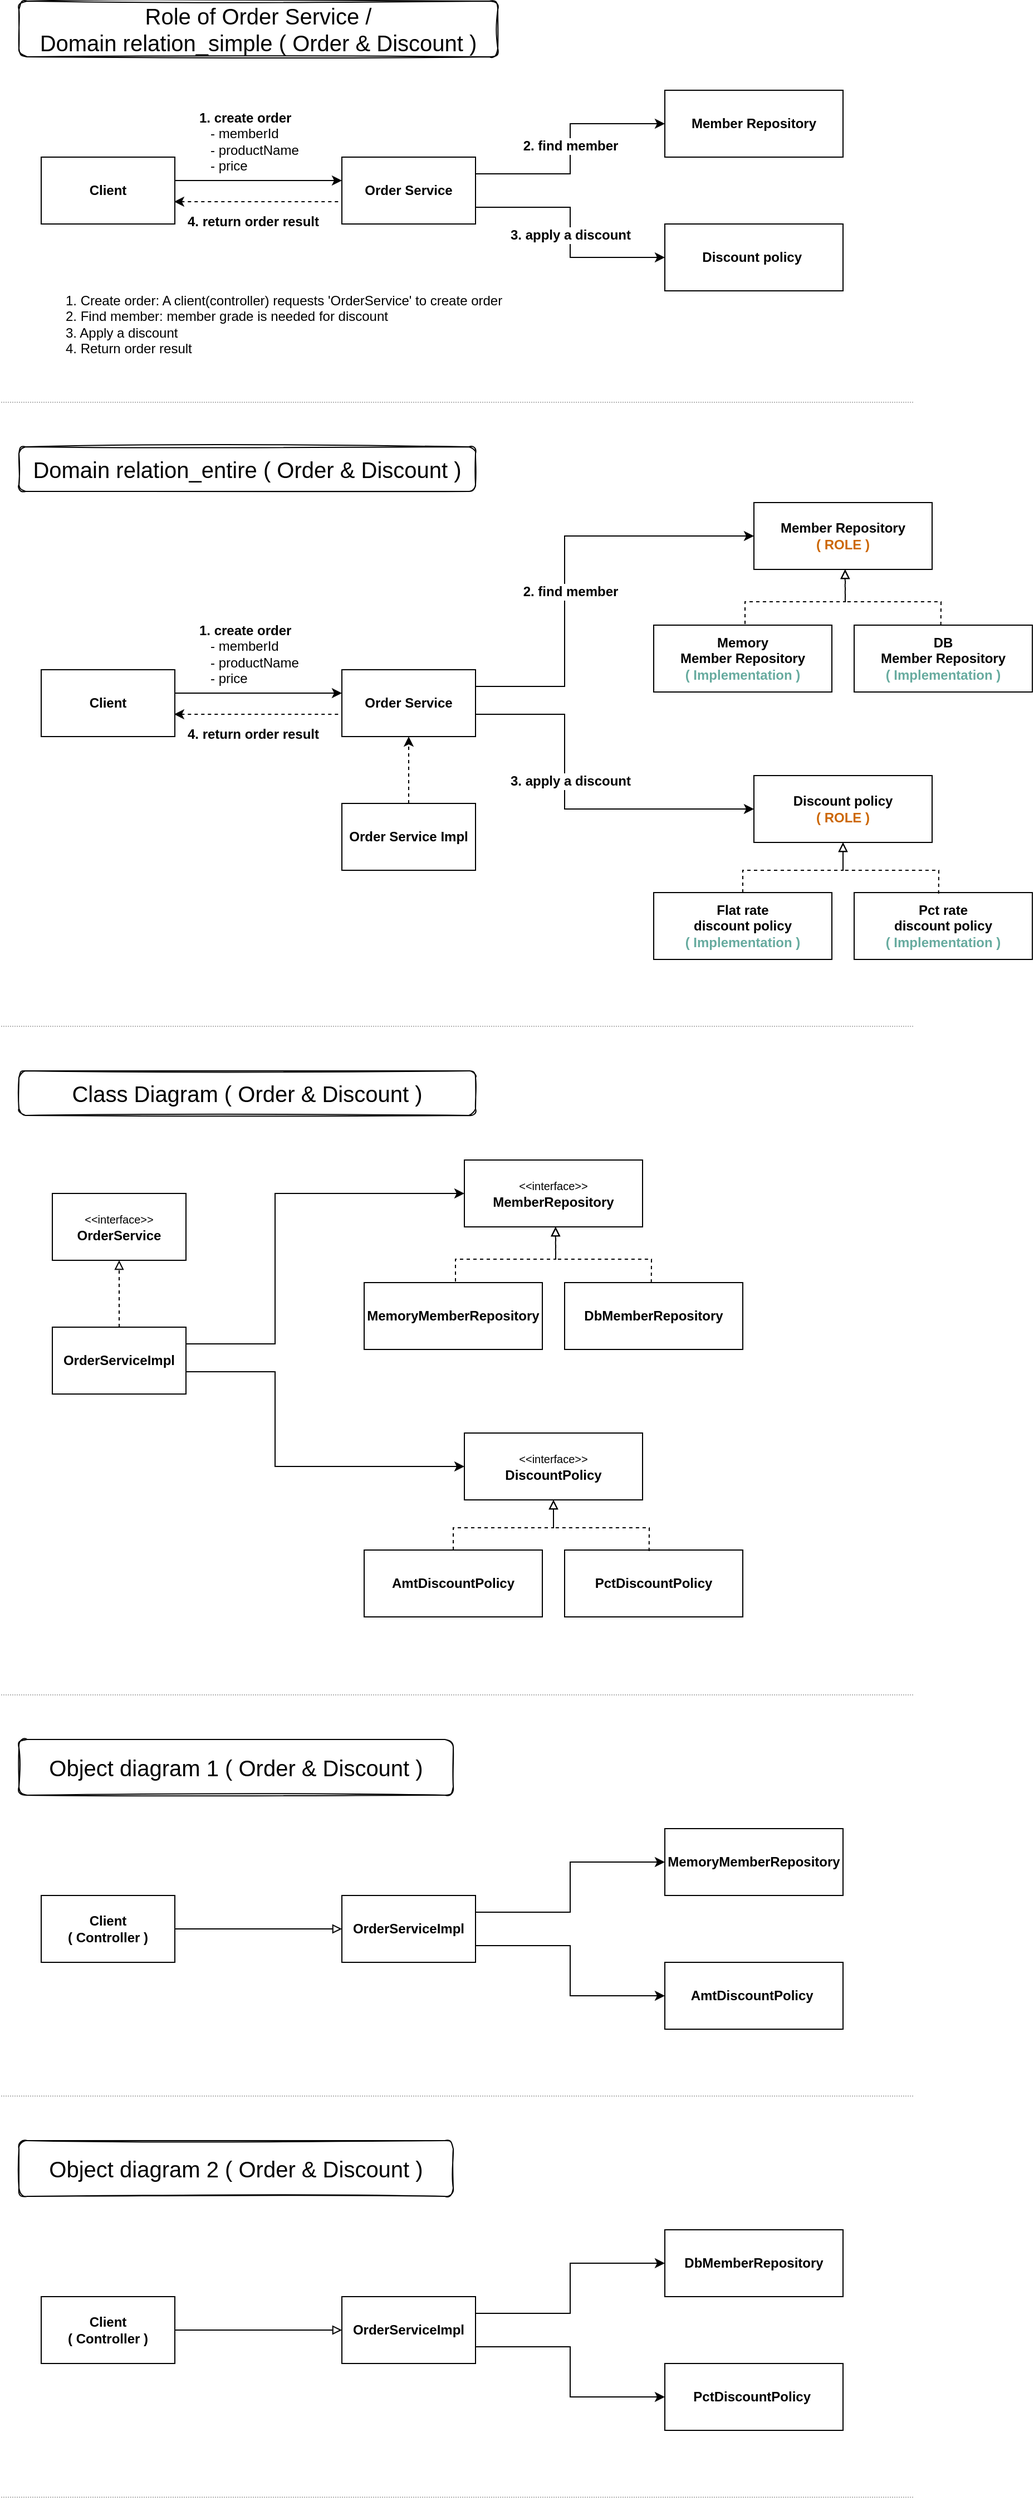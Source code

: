<mxfile version="17.1.3" type="device" pages="2"><diagram name="Order &amp; Discount" id="1yEaNijr3VxS7ShAJxTZ"><mxGraphModel dx="2055" dy="799" grid="0" gridSize="10" guides="1" tooltips="1" connect="1" arrows="1" fold="1" page="0" pageScale="1" pageWidth="827" pageHeight="1169" math="0" shadow="0"><root><mxCell id="BD95ZETCGqi9gt83MnJ1-0"/><mxCell id="BD95ZETCGqi9gt83MnJ1-1" parent="BD95ZETCGqi9gt83MnJ1-0"/><mxCell id="TROWUHB8QRY5gPyjRWEr-22" style="edgeStyle=orthogonalEdgeStyle;rounded=0;orthogonalLoop=1;jettySize=auto;html=1;entryX=0;entryY=0.5;entryDx=0;entryDy=0;endArrow=classic;endFill=1;" parent="BD95ZETCGqi9gt83MnJ1-1" edge="1"><mxGeometry relative="1" as="geometry"><mxPoint x="160" y="201" as="sourcePoint"/><mxPoint x="310" y="201" as="targetPoint"/></mxGeometry></mxCell><mxCell id="BD95ZETCGqi9gt83MnJ1-3" value="Client" style="rounded=0;whiteSpace=wrap;html=1;fontStyle=1" parent="BD95ZETCGqi9gt83MnJ1-1" vertex="1"><mxGeometry x="40" y="180" width="120" height="60" as="geometry"/></mxCell><mxCell id="BD95ZETCGqi9gt83MnJ1-4" value="Role of Order Service /&lt;br&gt;Domain relation_simple ( Order &amp;amp; Discount )" style="rounded=1;whiteSpace=wrap;html=1;fontSize=20;fillColor=default;gradientColor=none;shadow=0;sketch=1;glass=0;" parent="BD95ZETCGqi9gt83MnJ1-1" vertex="1"><mxGeometry x="20" y="40" width="430" height="50" as="geometry"/></mxCell><mxCell id="BD95ZETCGqi9gt83MnJ1-5" style="edgeStyle=orthogonalEdgeStyle;rounded=0;orthogonalLoop=1;jettySize=auto;html=1;exitX=1;exitY=0.25;exitDx=0;exitDy=0;entryX=0;entryY=0.5;entryDx=0;entryDy=0;fontSize=20;" parent="BD95ZETCGqi9gt83MnJ1-1" source="BD95ZETCGqi9gt83MnJ1-6" target="BD95ZETCGqi9gt83MnJ1-7" edge="1"><mxGeometry relative="1" as="geometry"/></mxCell><mxCell id="BD95ZETCGqi9gt83MnJ1-6" value="Order Service" style="rounded=0;whiteSpace=wrap;html=1;fontStyle=1" parent="BD95ZETCGqi9gt83MnJ1-1" vertex="1"><mxGeometry x="310" y="180" width="120" height="60" as="geometry"/></mxCell><mxCell id="BD95ZETCGqi9gt83MnJ1-7" value="Member Repository" style="rounded=0;whiteSpace=wrap;html=1;fontStyle=1" parent="BD95ZETCGqi9gt83MnJ1-1" vertex="1"><mxGeometry x="600" y="120" width="160" height="60" as="geometry"/></mxCell><mxCell id="BD95ZETCGqi9gt83MnJ1-31" value="" style="endArrow=none;html=1;rounded=0;dashed=1;dashPattern=1 1;strokeColor=#B3B3B3;" parent="BD95ZETCGqi9gt83MnJ1-1" edge="1"><mxGeometry width="50" height="50" relative="1" as="geometry"><mxPoint x="4" y="400" as="sourcePoint"/><mxPoint x="824" y="400" as="targetPoint"/></mxGeometry></mxCell><mxCell id="TROWUHB8QRY5gPyjRWEr-2" value="Domain relation_entire ( Order &amp;amp; Discount )" style="rounded=1;whiteSpace=wrap;html=1;fontSize=20;fillColor=default;gradientColor=none;shadow=0;sketch=1;glass=0;" parent="BD95ZETCGqi9gt83MnJ1-1" vertex="1"><mxGeometry x="20" y="440" width="410" height="40" as="geometry"/></mxCell><mxCell id="TROWUHB8QRY5gPyjRWEr-13" value="" style="endArrow=none;html=1;rounded=0;dashed=1;dashPattern=1 1;strokeColor=#B3B3B3;" parent="BD95ZETCGqi9gt83MnJ1-1" edge="1"><mxGeometry width="50" height="50" relative="1" as="geometry"><mxPoint x="4" y="960" as="sourcePoint"/><mxPoint x="824" y="960" as="targetPoint"/></mxGeometry></mxCell><mxCell id="TROWUHB8QRY5gPyjRWEr-14" style="rounded=0;orthogonalLoop=1;jettySize=auto;html=1;fontSize=20;dashed=1;exitX=-0.028;exitY=0.867;exitDx=0;exitDy=0;entryX=0.995;entryY=0.867;entryDx=0;entryDy=0;entryPerimeter=0;exitPerimeter=0;endArrow=classic;endFill=1;" parent="BD95ZETCGqi9gt83MnJ1-1" edge="1"><mxGeometry relative="1" as="geometry"><mxPoint x="306.64" y="220.0" as="sourcePoint"/><mxPoint x="159.4" y="220.0" as="targetPoint"/></mxGeometry></mxCell><mxCell id="TROWUHB8QRY5gPyjRWEr-15" value="&lt;b&gt;4. return order result&lt;/b&gt;" style="text;html=1;align=center;verticalAlign=middle;resizable=0;points=[];autosize=1;strokeColor=none;fillColor=none;" parent="BD95ZETCGqi9gt83MnJ1-1" vertex="1"><mxGeometry x="165" y="227.98" width="130" height="20" as="geometry"/></mxCell><mxCell id="TROWUHB8QRY5gPyjRWEr-16" value="&lt;div&gt;&lt;span&gt;&lt;b&gt;1. create order&lt;/b&gt;&lt;/span&gt;&lt;/div&gt;&amp;nbsp; &amp;nbsp;- memberId&lt;br&gt;&amp;nbsp; &amp;nbsp;- productName&lt;br&gt;&amp;nbsp; &amp;nbsp;- price" style="text;html=1;align=left;verticalAlign=middle;resizable=0;points=[];autosize=1;strokeColor=none;fillColor=none;" parent="BD95ZETCGqi9gt83MnJ1-1" vertex="1"><mxGeometry x="180" y="136" width="100" height="60" as="geometry"/></mxCell><mxCell id="TROWUHB8QRY5gPyjRWEr-18" value="Discount policy&amp;nbsp;" style="rounded=0;whiteSpace=wrap;html=1;fontStyle=1" parent="BD95ZETCGqi9gt83MnJ1-1" vertex="1"><mxGeometry x="600" y="240" width="160" height="60" as="geometry"/></mxCell><mxCell id="TROWUHB8QRY5gPyjRWEr-19" style="edgeStyle=orthogonalEdgeStyle;rounded=0;orthogonalLoop=1;jettySize=auto;html=1;exitX=1;exitY=0.75;exitDx=0;exitDy=0;entryX=0;entryY=0.5;entryDx=0;entryDy=0;fontSize=20;" parent="BD95ZETCGqi9gt83MnJ1-1" source="BD95ZETCGqi9gt83MnJ1-6" target="TROWUHB8QRY5gPyjRWEr-18" edge="1"><mxGeometry relative="1" as="geometry"><mxPoint x="430" y="330" as="sourcePoint"/></mxGeometry></mxCell><mxCell id="TROWUHB8QRY5gPyjRWEr-20" value="&lt;b&gt;3. apply a discount&lt;/b&gt;" style="text;html=1;align=center;verticalAlign=middle;resizable=0;points=[];autosize=1;labelBackgroundColor=#FFFFFF;" parent="BD95ZETCGqi9gt83MnJ1-1" vertex="1"><mxGeometry x="455" y="240" width="120" height="20" as="geometry"/></mxCell><mxCell id="TROWUHB8QRY5gPyjRWEr-21" value="&lt;b&gt;2. find member&lt;/b&gt;" style="text;html=1;align=center;verticalAlign=middle;resizable=0;points=[];autosize=1;labelBackgroundColor=#FFFFFF;" parent="BD95ZETCGqi9gt83MnJ1-1" vertex="1"><mxGeometry x="465" y="160" width="100" height="20" as="geometry"/></mxCell><mxCell id="PvqMAd7H3dpKC3lZhiqb-0" value="1. Create order: A client(controller) requests 'OrderService' to create order&lt;br&gt;2. Find member: member grade is needed for discount&lt;br&gt;3. Apply a discount&lt;br&gt;4. Return order result" style="text;html=1;align=left;verticalAlign=middle;resizable=0;points=[];autosize=1;strokeColor=none;fillColor=none;" parent="BD95ZETCGqi9gt83MnJ1-1" vertex="1"><mxGeometry x="60" y="300" width="410" height="60" as="geometry"/></mxCell><mxCell id="PvqMAd7H3dpKC3lZhiqb-1" style="edgeStyle=orthogonalEdgeStyle;rounded=0;orthogonalLoop=1;jettySize=auto;html=1;entryX=0;entryY=0.5;entryDx=0;entryDy=0;endArrow=classic;endFill=1;" parent="BD95ZETCGqi9gt83MnJ1-1" edge="1"><mxGeometry relative="1" as="geometry"><mxPoint x="160" y="661.0" as="sourcePoint"/><mxPoint x="310" y="661.0" as="targetPoint"/></mxGeometry></mxCell><mxCell id="PvqMAd7H3dpKC3lZhiqb-2" value="Client" style="rounded=0;whiteSpace=wrap;html=1;fontStyle=1" parent="BD95ZETCGqi9gt83MnJ1-1" vertex="1"><mxGeometry x="40" y="640" width="120" height="60" as="geometry"/></mxCell><mxCell id="PvqMAd7H3dpKC3lZhiqb-3" style="edgeStyle=orthogonalEdgeStyle;rounded=0;orthogonalLoop=1;jettySize=auto;html=1;exitX=1;exitY=0.25;exitDx=0;exitDy=0;entryX=0;entryY=0.5;entryDx=0;entryDy=0;fontSize=20;" parent="BD95ZETCGqi9gt83MnJ1-1" source="PvqMAd7H3dpKC3lZhiqb-4" target="PvqMAd7H3dpKC3lZhiqb-5" edge="1"><mxGeometry relative="1" as="geometry"><Array as="points"><mxPoint x="510" y="655"/><mxPoint x="510" y="520"/></Array></mxGeometry></mxCell><mxCell id="PvqMAd7H3dpKC3lZhiqb-4" value="Order Service" style="rounded=0;whiteSpace=wrap;html=1;fontStyle=1" parent="BD95ZETCGqi9gt83MnJ1-1" vertex="1"><mxGeometry x="310" y="640" width="120" height="60" as="geometry"/></mxCell><mxCell id="PvqMAd7H3dpKC3lZhiqb-5" value="Member Repository&lt;br&gt;&lt;font color=&quot;#cc6600&quot;&gt;( ROLE )&lt;/font&gt;" style="rounded=0;whiteSpace=wrap;html=1;fontStyle=1" parent="BD95ZETCGqi9gt83MnJ1-1" vertex="1"><mxGeometry x="680" y="490" width="160" height="60" as="geometry"/></mxCell><mxCell id="PvqMAd7H3dpKC3lZhiqb-6" style="rounded=0;orthogonalLoop=1;jettySize=auto;html=1;fontSize=20;dashed=1;exitX=-0.028;exitY=0.867;exitDx=0;exitDy=0;entryX=0.995;entryY=0.867;entryDx=0;entryDy=0;entryPerimeter=0;exitPerimeter=0;endArrow=classic;endFill=1;" parent="BD95ZETCGqi9gt83MnJ1-1" edge="1"><mxGeometry relative="1" as="geometry"><mxPoint x="306.64" y="680.0" as="sourcePoint"/><mxPoint x="159.4" y="680.0" as="targetPoint"/></mxGeometry></mxCell><mxCell id="PvqMAd7H3dpKC3lZhiqb-7" value="&lt;b&gt;4. return order result&lt;/b&gt;" style="text;html=1;align=center;verticalAlign=middle;resizable=0;points=[];autosize=1;strokeColor=none;fillColor=none;" parent="BD95ZETCGqi9gt83MnJ1-1" vertex="1"><mxGeometry x="165" y="687.98" width="130" height="20" as="geometry"/></mxCell><mxCell id="PvqMAd7H3dpKC3lZhiqb-8" value="&lt;div&gt;&lt;span&gt;&lt;b&gt;1. create order&lt;/b&gt;&lt;/span&gt;&lt;/div&gt;&amp;nbsp; &amp;nbsp;- memberId&lt;br&gt;&amp;nbsp; &amp;nbsp;- productName&lt;br&gt;&amp;nbsp; &amp;nbsp;- price" style="text;html=1;align=left;verticalAlign=middle;resizable=0;points=[];autosize=1;strokeColor=none;fillColor=none;" parent="BD95ZETCGqi9gt83MnJ1-1" vertex="1"><mxGeometry x="180" y="596" width="100" height="60" as="geometry"/></mxCell><mxCell id="PvqMAd7H3dpKC3lZhiqb-10" style="edgeStyle=orthogonalEdgeStyle;rounded=0;orthogonalLoop=1;jettySize=auto;html=1;entryX=0;entryY=0.5;entryDx=0;entryDy=0;fontSize=20;" parent="BD95ZETCGqi9gt83MnJ1-1" target="PvqMAd7H3dpKC3lZhiqb-15" edge="1"><mxGeometry relative="1" as="geometry"><mxPoint x="430" y="680" as="sourcePoint"/><mxPoint x="600.0" y="775" as="targetPoint"/><Array as="points"><mxPoint x="510" y="680"/><mxPoint x="510" y="765"/></Array></mxGeometry></mxCell><mxCell id="PvqMAd7H3dpKC3lZhiqb-11" value="&lt;b&gt;3. apply a discount&lt;/b&gt;" style="text;html=1;align=center;verticalAlign=middle;resizable=0;points=[];autosize=1;labelBackgroundColor=#FFFFFF;" parent="BD95ZETCGqi9gt83MnJ1-1" vertex="1"><mxGeometry x="455" y="730" width="120" height="20" as="geometry"/></mxCell><mxCell id="PvqMAd7H3dpKC3lZhiqb-12" value="&lt;b&gt;2. find member&lt;/b&gt;" style="text;html=1;align=center;verticalAlign=middle;resizable=0;points=[];autosize=1;labelBackgroundColor=#FFFFFF;" parent="BD95ZETCGqi9gt83MnJ1-1" vertex="1"><mxGeometry x="465" y="560" width="100" height="20" as="geometry"/></mxCell><mxCell id="PvqMAd7H3dpKC3lZhiqb-13" value="Memory&lt;br&gt;Member Repository&lt;br&gt;&lt;font color=&quot;#67ab9f&quot;&gt;( Implementation )&lt;/font&gt;" style="rounded=0;whiteSpace=wrap;html=1;fontStyle=1" parent="BD95ZETCGqi9gt83MnJ1-1" vertex="1"><mxGeometry x="590" y="600" width="160" height="60" as="geometry"/></mxCell><mxCell id="PvqMAd7H3dpKC3lZhiqb-15" value="Discount policy&lt;br&gt;&lt;font color=&quot;#cc6600&quot;&gt;( ROLE )&lt;/font&gt;" style="rounded=0;whiteSpace=wrap;html=1;fontStyle=1" parent="BD95ZETCGqi9gt83MnJ1-1" vertex="1"><mxGeometry x="680" y="735" width="160" height="60" as="geometry"/></mxCell><mxCell id="PvqMAd7H3dpKC3lZhiqb-16" value="DB&lt;br&gt;Member Repository&lt;br&gt;&lt;font color=&quot;#67ab9f&quot;&gt;( Implementation )&lt;/font&gt;" style="rounded=0;whiteSpace=wrap;html=1;fontStyle=1" parent="BD95ZETCGqi9gt83MnJ1-1" vertex="1"><mxGeometry x="770" y="600" width="160" height="60" as="geometry"/></mxCell><mxCell id="PvqMAd7H3dpKC3lZhiqb-17" value="Pct rate&lt;br&gt;discount policy&lt;br&gt;&lt;font color=&quot;#67ab9f&quot;&gt;( Implementation )&lt;/font&gt;" style="rounded=0;whiteSpace=wrap;html=1;fontStyle=1" parent="BD95ZETCGqi9gt83MnJ1-1" vertex="1"><mxGeometry x="770" y="840" width="160" height="60" as="geometry"/></mxCell><mxCell id="PvqMAd7H3dpKC3lZhiqb-18" value="Flat rate&lt;br&gt;discount policy&lt;br&gt;&lt;font color=&quot;#67ab9f&quot;&gt;( Implementation )&lt;/font&gt;" style="rounded=0;whiteSpace=wrap;html=1;fontStyle=1" parent="BD95ZETCGqi9gt83MnJ1-1" vertex="1"><mxGeometry x="590" y="840" width="160" height="60" as="geometry"/></mxCell><mxCell id="ZgL8m0w4orciVbybmVoG-8" style="rounded=0;orthogonalLoop=1;jettySize=auto;html=1;fontSize=20;dashed=1;exitX=0.5;exitY=0;exitDx=0;exitDy=0;entryX=0.5;entryY=1;entryDx=0;entryDy=0;endArrow=block;endFill=0;" parent="BD95ZETCGqi9gt83MnJ1-1" source="PvqMAd7H3dpKC3lZhiqb-18" target="PvqMAd7H3dpKC3lZhiqb-15" edge="1"><mxGeometry relative="1" as="geometry"><mxPoint x="670.0" y="844" as="sourcePoint"/><mxPoint x="760" y="800" as="targetPoint"/><Array as="points"><mxPoint x="670" y="820"/><mxPoint x="760" y="820"/></Array></mxGeometry></mxCell><mxCell id="ZgL8m0w4orciVbybmVoG-9" style="rounded=0;orthogonalLoop=1;jettySize=auto;html=1;fontSize=20;dashed=1;exitX=0.474;exitY=-0.051;exitDx=0;exitDy=0;exitPerimeter=0;entryX=0.5;entryY=1;entryDx=0;entryDy=0;endArrow=block;endFill=0;" parent="BD95ZETCGqi9gt83MnJ1-1" target="PvqMAd7H3dpKC3lZhiqb-15" edge="1"><mxGeometry relative="1" as="geometry"><mxPoint x="845.84" y="840.94" as="sourcePoint"/><mxPoint x="760" y="820" as="targetPoint"/><Array as="points"><mxPoint x="846" y="820"/><mxPoint x="760" y="820"/></Array></mxGeometry></mxCell><mxCell id="ZgL8m0w4orciVbybmVoG-10" style="rounded=0;orthogonalLoop=1;jettySize=auto;html=1;fontSize=20;dashed=1;exitX=0.5;exitY=0;exitDx=0;exitDy=0;endArrow=block;endFill=0;" parent="BD95ZETCGqi9gt83MnJ1-1" edge="1"><mxGeometry relative="1" as="geometry"><mxPoint x="672.0" y="599.06" as="sourcePoint"/><mxPoint x="762" y="550" as="targetPoint"/><Array as="points"><mxPoint x="672" y="579.06"/><mxPoint x="762" y="579.06"/></Array></mxGeometry></mxCell><mxCell id="ZgL8m0w4orciVbybmVoG-13" style="rounded=0;orthogonalLoop=1;jettySize=auto;html=1;fontSize=20;dashed=1;exitX=0.474;exitY=-0.051;exitDx=0;exitDy=0;exitPerimeter=0;entryX=0.511;entryY=1;entryDx=0;entryDy=0;entryPerimeter=0;endArrow=block;endFill=0;" parent="BD95ZETCGqi9gt83MnJ1-1" edge="1"><mxGeometry relative="1" as="geometry"><mxPoint x="847.84" y="600" as="sourcePoint"/><mxPoint x="761.76" y="550" as="targetPoint"/><Array as="points"><mxPoint x="848" y="579.06"/><mxPoint x="762" y="579.06"/></Array></mxGeometry></mxCell><mxCell id="ZgL8m0w4orciVbybmVoG-15" style="edgeStyle=orthogonalEdgeStyle;rounded=0;orthogonalLoop=1;jettySize=auto;html=1;entryX=0.5;entryY=1;entryDx=0;entryDy=0;endArrow=classic;endFill=1;dashed=1;" parent="BD95ZETCGqi9gt83MnJ1-1" source="ZgL8m0w4orciVbybmVoG-14" target="PvqMAd7H3dpKC3lZhiqb-4" edge="1"><mxGeometry relative="1" as="geometry"/></mxCell><mxCell id="ZgL8m0w4orciVbybmVoG-14" value="Order Service Impl" style="rounded=0;whiteSpace=wrap;html=1;fontStyle=1" parent="BD95ZETCGqi9gt83MnJ1-1" vertex="1"><mxGeometry x="310" y="760" width="120" height="60" as="geometry"/></mxCell><mxCell id="ZgL8m0w4orciVbybmVoG-16" value="Class Diagram ( Order &amp;amp; Discount )" style="rounded=1;whiteSpace=wrap;html=1;fontSize=20;fillColor=default;gradientColor=none;shadow=0;sketch=1;glass=0;" parent="BD95ZETCGqi9gt83MnJ1-1" vertex="1"><mxGeometry x="20" y="1000" width="410" height="40" as="geometry"/></mxCell><mxCell id="ZgL8m0w4orciVbybmVoG-17" value="" style="endArrow=none;html=1;rounded=0;dashed=1;dashPattern=1 1;strokeColor=#B3B3B3;" parent="BD95ZETCGqi9gt83MnJ1-1" edge="1"><mxGeometry width="50" height="50" relative="1" as="geometry"><mxPoint x="4" y="1560" as="sourcePoint"/><mxPoint x="824.0" y="1560" as="targetPoint"/></mxGeometry></mxCell><mxCell id="ZgL8m0w4orciVbybmVoG-20" style="edgeStyle=orthogonalEdgeStyle;rounded=0;orthogonalLoop=1;jettySize=auto;html=1;exitX=1;exitY=0.25;exitDx=0;exitDy=0;entryX=0;entryY=0.5;entryDx=0;entryDy=0;fontSize=20;" parent="BD95ZETCGqi9gt83MnJ1-1" source="ZgL8m0w4orciVbybmVoG-39" target="ZgL8m0w4orciVbybmVoG-22" edge="1"><mxGeometry relative="1" as="geometry"><Array as="points"><mxPoint x="250" y="1245"/><mxPoint x="250" y="1110"/></Array></mxGeometry></mxCell><mxCell id="ZgL8m0w4orciVbybmVoG-21" value="&lt;font style=&quot;font-size: 10px ; font-weight: normal&quot;&gt;&amp;lt;&amp;lt;interface&amp;gt;&amp;gt;&lt;/font&gt;&lt;br&gt;OrderService" style="rounded=0;whiteSpace=wrap;html=1;fontStyle=1" parent="BD95ZETCGqi9gt83MnJ1-1" vertex="1"><mxGeometry x="50" y="1110" width="120" height="60" as="geometry"/></mxCell><mxCell id="ZgL8m0w4orciVbybmVoG-22" value="&lt;span style=&quot;font-size: 10px ; font-weight: 400&quot;&gt;&amp;lt;&amp;lt;interface&amp;gt;&amp;gt;&lt;/span&gt;&lt;br&gt;MemberRepository" style="rounded=0;whiteSpace=wrap;html=1;fontStyle=1" parent="BD95ZETCGqi9gt83MnJ1-1" vertex="1"><mxGeometry x="420" y="1080" width="160" height="60" as="geometry"/></mxCell><mxCell id="ZgL8m0w4orciVbybmVoG-26" style="edgeStyle=orthogonalEdgeStyle;rounded=0;orthogonalLoop=1;jettySize=auto;html=1;entryX=0;entryY=0.5;entryDx=0;entryDy=0;fontSize=20;" parent="BD95ZETCGqi9gt83MnJ1-1" target="ZgL8m0w4orciVbybmVoG-30" edge="1"><mxGeometry relative="1" as="geometry"><mxPoint x="170" y="1270" as="sourcePoint"/><mxPoint x="340.0" y="1365" as="targetPoint"/><Array as="points"><mxPoint x="250" y="1270"/><mxPoint x="250" y="1355"/></Array></mxGeometry></mxCell><mxCell id="ZgL8m0w4orciVbybmVoG-29" value="MemoryMemberRepository" style="rounded=0;whiteSpace=wrap;html=1;fontStyle=1" parent="BD95ZETCGqi9gt83MnJ1-1" vertex="1"><mxGeometry x="330" y="1190" width="160" height="60" as="geometry"/></mxCell><mxCell id="ZgL8m0w4orciVbybmVoG-30" value="&lt;span style=&quot;font-size: 10px ; font-weight: 400&quot;&gt;&amp;lt;&amp;lt;interface&amp;gt;&amp;gt;&lt;/span&gt;&lt;br&gt;DiscountPolicy" style="rounded=0;whiteSpace=wrap;html=1;fontStyle=1" parent="BD95ZETCGqi9gt83MnJ1-1" vertex="1"><mxGeometry x="420" y="1325" width="160" height="60" as="geometry"/></mxCell><mxCell id="ZgL8m0w4orciVbybmVoG-31" value="DbMemberRepository" style="rounded=0;whiteSpace=wrap;html=1;fontStyle=1" parent="BD95ZETCGqi9gt83MnJ1-1" vertex="1"><mxGeometry x="510" y="1190" width="160" height="60" as="geometry"/></mxCell><mxCell id="ZgL8m0w4orciVbybmVoG-32" value="PctDiscountPolicy" style="rounded=0;whiteSpace=wrap;html=1;fontStyle=1" parent="BD95ZETCGqi9gt83MnJ1-1" vertex="1"><mxGeometry x="510" y="1430" width="160" height="60" as="geometry"/></mxCell><mxCell id="ZgL8m0w4orciVbybmVoG-33" value="AmtDiscountPolicy" style="rounded=0;whiteSpace=wrap;html=1;fontStyle=1" parent="BD95ZETCGqi9gt83MnJ1-1" vertex="1"><mxGeometry x="330" y="1430" width="160" height="60" as="geometry"/></mxCell><mxCell id="ZgL8m0w4orciVbybmVoG-34" style="rounded=0;orthogonalLoop=1;jettySize=auto;html=1;fontSize=20;dashed=1;exitX=0.5;exitY=0;exitDx=0;exitDy=0;entryX=0.5;entryY=1;entryDx=0;entryDy=0;endArrow=block;endFill=0;" parent="BD95ZETCGqi9gt83MnJ1-1" source="ZgL8m0w4orciVbybmVoG-33" target="ZgL8m0w4orciVbybmVoG-30" edge="1"><mxGeometry relative="1" as="geometry"><mxPoint x="410.0" y="1434" as="sourcePoint"/><mxPoint x="500" y="1390" as="targetPoint"/><Array as="points"><mxPoint x="410" y="1410"/><mxPoint x="500" y="1410"/></Array></mxGeometry></mxCell><mxCell id="ZgL8m0w4orciVbybmVoG-35" style="rounded=0;orthogonalLoop=1;jettySize=auto;html=1;fontSize=20;dashed=1;exitX=0.474;exitY=-0.051;exitDx=0;exitDy=0;exitPerimeter=0;entryX=0.5;entryY=1;entryDx=0;entryDy=0;endArrow=block;endFill=0;" parent="BD95ZETCGqi9gt83MnJ1-1" target="ZgL8m0w4orciVbybmVoG-30" edge="1"><mxGeometry relative="1" as="geometry"><mxPoint x="585.84" y="1430.94" as="sourcePoint"/><mxPoint x="500" y="1410" as="targetPoint"/><Array as="points"><mxPoint x="586" y="1410"/><mxPoint x="500" y="1410"/></Array></mxGeometry></mxCell><mxCell id="ZgL8m0w4orciVbybmVoG-36" style="rounded=0;orthogonalLoop=1;jettySize=auto;html=1;fontSize=20;dashed=1;exitX=0.5;exitY=0;exitDx=0;exitDy=0;endArrow=block;endFill=0;" parent="BD95ZETCGqi9gt83MnJ1-1" edge="1"><mxGeometry relative="1" as="geometry"><mxPoint x="412.0" y="1189.06" as="sourcePoint"/><mxPoint x="502" y="1140" as="targetPoint"/><Array as="points"><mxPoint x="412" y="1169.06"/><mxPoint x="502" y="1169.06"/></Array></mxGeometry></mxCell><mxCell id="ZgL8m0w4orciVbybmVoG-37" style="rounded=0;orthogonalLoop=1;jettySize=auto;html=1;fontSize=20;dashed=1;exitX=0.474;exitY=-0.051;exitDx=0;exitDy=0;exitPerimeter=0;entryX=0.511;entryY=1;entryDx=0;entryDy=0;entryPerimeter=0;endArrow=block;endFill=0;" parent="BD95ZETCGqi9gt83MnJ1-1" edge="1"><mxGeometry relative="1" as="geometry"><mxPoint x="587.84" y="1190" as="sourcePoint"/><mxPoint x="501.76" y="1140" as="targetPoint"/><Array as="points"><mxPoint x="588" y="1169.06"/><mxPoint x="502" y="1169.06"/></Array></mxGeometry></mxCell><mxCell id="ZgL8m0w4orciVbybmVoG-38" style="edgeStyle=orthogonalEdgeStyle;rounded=0;orthogonalLoop=1;jettySize=auto;html=1;entryX=0.5;entryY=1;entryDx=0;entryDy=0;endArrow=block;endFill=0;dashed=1;" parent="BD95ZETCGqi9gt83MnJ1-1" source="ZgL8m0w4orciVbybmVoG-39" target="ZgL8m0w4orciVbybmVoG-21" edge="1"><mxGeometry relative="1" as="geometry"/></mxCell><mxCell id="ZgL8m0w4orciVbybmVoG-39" value="OrderServiceImpl" style="rounded=0;whiteSpace=wrap;html=1;fontStyle=1" parent="BD95ZETCGqi9gt83MnJ1-1" vertex="1"><mxGeometry x="50" y="1230" width="120" height="60" as="geometry"/></mxCell><mxCell id="ZgL8m0w4orciVbybmVoG-55" style="edgeStyle=orthogonalEdgeStyle;rounded=0;orthogonalLoop=1;jettySize=auto;html=1;exitX=1;exitY=0.5;exitDx=0;exitDy=0;entryX=0;entryY=0.5;entryDx=0;entryDy=0;fontSize=10;endArrow=block;endFill=0;" parent="BD95ZETCGqi9gt83MnJ1-1" source="ZgL8m0w4orciVbybmVoG-41" target="ZgL8m0w4orciVbybmVoG-44" edge="1"><mxGeometry relative="1" as="geometry"/></mxCell><mxCell id="ZgL8m0w4orciVbybmVoG-41" value="Client&lt;br&gt;( Controller )" style="rounded=0;whiteSpace=wrap;html=1;fontStyle=1" parent="BD95ZETCGqi9gt83MnJ1-1" vertex="1"><mxGeometry x="40" y="1740" width="120" height="60" as="geometry"/></mxCell><mxCell id="ZgL8m0w4orciVbybmVoG-42" value="Object diagram 1 ( Order &amp;amp; Discount )" style="rounded=1;whiteSpace=wrap;html=1;fontSize=20;fillColor=default;gradientColor=none;shadow=0;sketch=1;glass=0;" parent="BD95ZETCGqi9gt83MnJ1-1" vertex="1"><mxGeometry x="20" y="1600" width="390" height="50" as="geometry"/></mxCell><mxCell id="ZgL8m0w4orciVbybmVoG-43" style="edgeStyle=orthogonalEdgeStyle;rounded=0;orthogonalLoop=1;jettySize=auto;html=1;exitX=1;exitY=0.25;exitDx=0;exitDy=0;entryX=0;entryY=0.5;entryDx=0;entryDy=0;fontSize=20;" parent="BD95ZETCGqi9gt83MnJ1-1" source="ZgL8m0w4orciVbybmVoG-44" target="ZgL8m0w4orciVbybmVoG-45" edge="1"><mxGeometry relative="1" as="geometry"/></mxCell><mxCell id="ZgL8m0w4orciVbybmVoG-44" value="OrderServiceImpl" style="rounded=0;whiteSpace=wrap;html=1;fontStyle=1" parent="BD95ZETCGqi9gt83MnJ1-1" vertex="1"><mxGeometry x="310" y="1740" width="120" height="60" as="geometry"/></mxCell><mxCell id="ZgL8m0w4orciVbybmVoG-45" value="MemoryMemberRepository" style="rounded=0;whiteSpace=wrap;html=1;fontStyle=1" parent="BD95ZETCGqi9gt83MnJ1-1" vertex="1"><mxGeometry x="600" y="1680" width="160" height="60" as="geometry"/></mxCell><mxCell id="ZgL8m0w4orciVbybmVoG-46" value="" style="endArrow=none;html=1;rounded=0;dashed=1;dashPattern=1 1;strokeColor=#B3B3B3;" parent="BD95ZETCGqi9gt83MnJ1-1" edge="1"><mxGeometry width="50" height="50" relative="1" as="geometry"><mxPoint x="4" y="1920" as="sourcePoint"/><mxPoint x="824" y="1920" as="targetPoint"/></mxGeometry></mxCell><mxCell id="ZgL8m0w4orciVbybmVoG-50" value="AmtDiscountPolicy&amp;nbsp;" style="rounded=0;whiteSpace=wrap;html=1;fontStyle=1" parent="BD95ZETCGqi9gt83MnJ1-1" vertex="1"><mxGeometry x="600" y="1800" width="160" height="60" as="geometry"/></mxCell><mxCell id="ZgL8m0w4orciVbybmVoG-51" style="edgeStyle=orthogonalEdgeStyle;rounded=0;orthogonalLoop=1;jettySize=auto;html=1;exitX=1;exitY=0.75;exitDx=0;exitDy=0;entryX=0;entryY=0.5;entryDx=0;entryDy=0;fontSize=20;" parent="BD95ZETCGqi9gt83MnJ1-1" source="ZgL8m0w4orciVbybmVoG-44" target="ZgL8m0w4orciVbybmVoG-50" edge="1"><mxGeometry relative="1" as="geometry"><mxPoint x="430" y="1890" as="sourcePoint"/></mxGeometry></mxCell><mxCell id="ZgL8m0w4orciVbybmVoG-56" style="edgeStyle=orthogonalEdgeStyle;rounded=0;orthogonalLoop=1;jettySize=auto;html=1;exitX=1;exitY=0.5;exitDx=0;exitDy=0;entryX=0;entryY=0.5;entryDx=0;entryDy=0;fontSize=10;endArrow=block;endFill=0;" parent="BD95ZETCGqi9gt83MnJ1-1" source="ZgL8m0w4orciVbybmVoG-57" target="ZgL8m0w4orciVbybmVoG-60" edge="1"><mxGeometry relative="1" as="geometry"/></mxCell><mxCell id="ZgL8m0w4orciVbybmVoG-57" value="Client&lt;br&gt;( Controller )" style="rounded=0;whiteSpace=wrap;html=1;fontStyle=1" parent="BD95ZETCGqi9gt83MnJ1-1" vertex="1"><mxGeometry x="40" y="2100" width="120" height="60" as="geometry"/></mxCell><mxCell id="ZgL8m0w4orciVbybmVoG-59" style="edgeStyle=orthogonalEdgeStyle;rounded=0;orthogonalLoop=1;jettySize=auto;html=1;exitX=1;exitY=0.25;exitDx=0;exitDy=0;entryX=0;entryY=0.5;entryDx=0;entryDy=0;fontSize=20;" parent="BD95ZETCGqi9gt83MnJ1-1" source="ZgL8m0w4orciVbybmVoG-60" target="ZgL8m0w4orciVbybmVoG-61" edge="1"><mxGeometry relative="1" as="geometry"/></mxCell><mxCell id="ZgL8m0w4orciVbybmVoG-60" value="OrderServiceImpl" style="rounded=0;whiteSpace=wrap;html=1;fontStyle=1" parent="BD95ZETCGqi9gt83MnJ1-1" vertex="1"><mxGeometry x="310" y="2100" width="120" height="60" as="geometry"/></mxCell><mxCell id="ZgL8m0w4orciVbybmVoG-61" value="DbMemberRepository" style="rounded=0;whiteSpace=wrap;html=1;fontStyle=1" parent="BD95ZETCGqi9gt83MnJ1-1" vertex="1"><mxGeometry x="600" y="2040" width="160" height="60" as="geometry"/></mxCell><mxCell id="ZgL8m0w4orciVbybmVoG-62" value="" style="endArrow=none;html=1;rounded=0;dashed=1;dashPattern=1 1;strokeColor=#B3B3B3;" parent="BD95ZETCGqi9gt83MnJ1-1" edge="1"><mxGeometry width="50" height="50" relative="1" as="geometry"><mxPoint x="4" y="2280.0" as="sourcePoint"/><mxPoint x="824" y="2280.0" as="targetPoint"/></mxGeometry></mxCell><mxCell id="ZgL8m0w4orciVbybmVoG-63" value="PctDiscountPolicy&amp;nbsp;" style="rounded=0;whiteSpace=wrap;html=1;fontStyle=1" parent="BD95ZETCGqi9gt83MnJ1-1" vertex="1"><mxGeometry x="600" y="2160" width="160" height="60" as="geometry"/></mxCell><mxCell id="ZgL8m0w4orciVbybmVoG-64" style="edgeStyle=orthogonalEdgeStyle;rounded=0;orthogonalLoop=1;jettySize=auto;html=1;exitX=1;exitY=0.75;exitDx=0;exitDy=0;entryX=0;entryY=0.5;entryDx=0;entryDy=0;fontSize=20;" parent="BD95ZETCGqi9gt83MnJ1-1" source="ZgL8m0w4orciVbybmVoG-60" target="ZgL8m0w4orciVbybmVoG-63" edge="1"><mxGeometry relative="1" as="geometry"><mxPoint x="430" y="2250" as="sourcePoint"/></mxGeometry></mxCell><mxCell id="5nJfczZqjtKcckAmwhNT-0" value="Object diagram 2 ( Order &amp;amp; Discount )" style="rounded=1;whiteSpace=wrap;html=1;fontSize=20;fillColor=default;gradientColor=none;shadow=0;sketch=1;glass=0;" parent="BD95ZETCGqi9gt83MnJ1-1" vertex="1"><mxGeometry x="20" y="1960" width="390" height="50" as="geometry"/></mxCell></root></mxGraphModel></diagram><diagram id="eynOrPQiCWmNyp6H7qSt" name="Member"><mxGraphModel dx="780" dy="1860" grid="0" gridSize="10" guides="1" tooltips="1" connect="1" arrows="1" fold="1" page="1" pageScale="1" pageWidth="827" pageHeight="1169" math="0" shadow="0"><root><mxCell id="0"/><mxCell id="1" parent="0"/><mxCell id="RZ5WDvy8LSnsI2rrdiu4-9" style="edgeStyle=orthogonalEdgeStyle;rounded=0;orthogonalLoop=1;jettySize=auto;html=1;exitX=1;exitY=0.5;exitDx=0;exitDy=0;entryX=0;entryY=0.5;entryDx=0;entryDy=0;fontSize=20;" parent="1" source="RZ5WDvy8LSnsI2rrdiu4-1" target="RZ5WDvy8LSnsI2rrdiu4-7" edge="1"><mxGeometry relative="1" as="geometry"/></mxCell><mxCell id="RZ5WDvy8LSnsI2rrdiu4-1" value="Client&amp;nbsp;&lt;br&gt;( Controller )" style="rounded=0;whiteSpace=wrap;html=1;fontStyle=1" parent="1" vertex="1"><mxGeometry x="40" y="120" width="120" height="60" as="geometry"/></mxCell><mxCell id="RZ5WDvy8LSnsI2rrdiu4-2" value="Domain relation ( Member&amp;nbsp;)" style="rounded=1;whiteSpace=wrap;html=1;fontSize=20;fillColor=default;gradientColor=none;shadow=0;sketch=1;glass=0;" parent="1" vertex="1"><mxGeometry x="20" y="40" width="290" height="40" as="geometry"/></mxCell><mxCell id="RZ5WDvy8LSnsI2rrdiu4-10" style="edgeStyle=orthogonalEdgeStyle;rounded=0;orthogonalLoop=1;jettySize=auto;html=1;exitX=1;exitY=0.5;exitDx=0;exitDy=0;entryX=0;entryY=0.5;entryDx=0;entryDy=0;fontSize=20;" parent="1" source="RZ5WDvy8LSnsI2rrdiu4-7" target="RZ5WDvy8LSnsI2rrdiu4-8" edge="1"><mxGeometry relative="1" as="geometry"/></mxCell><mxCell id="RZ5WDvy8LSnsI2rrdiu4-7" value="Member Service&lt;br&gt;- Sign-in&amp;nbsp; &amp;nbsp; &amp;nbsp; &amp;nbsp;&amp;nbsp;&lt;br&gt;- Member list" style="rounded=0;whiteSpace=wrap;html=1;fontStyle=1" parent="1" vertex="1"><mxGeometry x="240" y="120" width="120" height="60" as="geometry"/></mxCell><mxCell id="RZ5WDvy8LSnsI2rrdiu4-8" value="Member Repository" style="rounded=0;whiteSpace=wrap;html=1;fontStyle=1" parent="1" vertex="1"><mxGeometry x="480" y="120" width="120" height="60" as="geometry"/></mxCell><mxCell id="RZ5WDvy8LSnsI2rrdiu4-11" value="DB&lt;br&gt;Member Repository" style="rounded=0;whiteSpace=wrap;html=1;fontStyle=1" parent="1" vertex="1"><mxGeometry x="480" y="240" width="120" height="60" as="geometry"/></mxCell><mxCell id="RZ5WDvy8LSnsI2rrdiu4-12" value="Memory &lt;br&gt;Member Repository" style="rounded=0;whiteSpace=wrap;html=1;fontStyle=1" parent="1" vertex="1"><mxGeometry x="340" y="240" width="120" height="60" as="geometry"/></mxCell><mxCell id="RZ5WDvy8LSnsI2rrdiu4-17" style="rounded=0;orthogonalLoop=1;jettySize=auto;html=1;entryX=0.75;entryY=1;entryDx=0;entryDy=0;dashed=1;fontSize=20;endArrow=openThin;endFill=0;strokeColor=none;" parent="1" source="RZ5WDvy8LSnsI2rrdiu4-13" target="RZ5WDvy8LSnsI2rrdiu4-8" edge="1"><mxGeometry relative="1" as="geometry"/></mxCell><mxCell id="RZ5WDvy8LSnsI2rrdiu4-13" value="External System&amp;nbsp;&lt;br&gt;Member Repository" style="rounded=0;whiteSpace=wrap;html=1;fontStyle=1;strokeColor=default;" parent="1" vertex="1"><mxGeometry x="620" y="240" width="120" height="60" as="geometry"/></mxCell><mxCell id="RZ5WDvy8LSnsI2rrdiu4-19" style="rounded=0;orthogonalLoop=1;jettySize=auto;html=1;entryX=0.75;entryY=1;entryDx=0;entryDy=0;fontSize=20;dashed=1;exitX=0.5;exitY=0;exitDx=0;exitDy=0;" parent="1" source="RZ5WDvy8LSnsI2rrdiu4-13" target="RZ5WDvy8LSnsI2rrdiu4-8" edge="1"><mxGeometry relative="1" as="geometry"><mxPoint x="620" y="190" as="sourcePoint"/><mxPoint x="740" y="190" as="targetPoint"/></mxGeometry></mxCell><mxCell id="RZ5WDvy8LSnsI2rrdiu4-20" style="rounded=0;orthogonalLoop=1;jettySize=auto;html=1;entryX=0.5;entryY=1;entryDx=0;entryDy=0;fontSize=20;dashed=1;exitX=0.5;exitY=0;exitDx=0;exitDy=0;" parent="1" source="RZ5WDvy8LSnsI2rrdiu4-11" target="RZ5WDvy8LSnsI2rrdiu4-8" edge="1"><mxGeometry relative="1" as="geometry"><mxPoint x="647.207" y="250" as="sourcePoint"/><mxPoint x="575.2" y="199.52" as="targetPoint"/></mxGeometry></mxCell><mxCell id="RZ5WDvy8LSnsI2rrdiu4-21" style="rounded=0;orthogonalLoop=1;jettySize=auto;html=1;fontSize=20;dashed=1;exitX=0.5;exitY=0;exitDx=0;exitDy=0;entryX=0.203;entryY=1.019;entryDx=0;entryDy=0;entryPerimeter=0;" parent="1" source="RZ5WDvy8LSnsI2rrdiu4-12" target="RZ5WDvy8LSnsI2rrdiu4-8" edge="1"><mxGeometry relative="1" as="geometry"><mxPoint x="550" y="250" as="sourcePoint"/><mxPoint x="500" y="200" as="targetPoint"/></mxGeometry></mxCell><mxCell id="RZ5WDvy8LSnsI2rrdiu4-65" value="&lt;span style=&quot;font-weight: normal&quot;&gt;&amp;lt;&amp;lt;interface&amp;gt;&amp;gt;&lt;/span&gt;&lt;br&gt;MemberService" style="rounded=0;whiteSpace=wrap;html=1;fontStyle=1" parent="1" vertex="1"><mxGeometry x="40" y="480" width="160" height="60" as="geometry"/></mxCell><mxCell id="RZ5WDvy8LSnsI2rrdiu4-66" value="Class Diagram&amp;nbsp;( Member&amp;nbsp;)" style="rounded=1;whiteSpace=wrap;html=1;fontSize=20;fillColor=default;gradientColor=none;shadow=0;sketch=1;glass=0;" parent="1" vertex="1"><mxGeometry x="20" y="400" width="290" height="40" as="geometry"/></mxCell><mxCell id="RZ5WDvy8LSnsI2rrdiu4-77" value="" style="endArrow=none;html=1;rounded=0;dashed=1;dashPattern=1 1;strokeColor=#B3B3B3;" parent="1" edge="1"><mxGeometry width="50" height="50" relative="1" as="geometry"><mxPoint x="4" y="720" as="sourcePoint"/><mxPoint x="824" y="720" as="targetPoint"/></mxGeometry></mxCell><mxCell id="RZ5WDvy8LSnsI2rrdiu4-78" value="MemberServiceImpl" style="rounded=0;whiteSpace=wrap;html=1;fontStyle=1" parent="1" vertex="1"><mxGeometry x="40" y="600" width="160" height="60" as="geometry"/></mxCell><mxCell id="RZ5WDvy8LSnsI2rrdiu4-82" style="edgeStyle=orthogonalEdgeStyle;rounded=0;orthogonalLoop=1;jettySize=auto;html=1;fontSize=20;exitX=1;exitY=0.5;exitDx=0;exitDy=0;entryX=0;entryY=0.5;entryDx=0;entryDy=0;" parent="1" source="RZ5WDvy8LSnsI2rrdiu4-78" edge="1"><mxGeometry relative="1" as="geometry"><mxPoint x="220" y="570" as="sourcePoint"/><mxPoint x="480" y="510" as="targetPoint"/><Array as="points"><mxPoint x="290" y="630"/><mxPoint x="290" y="510"/></Array></mxGeometry></mxCell><mxCell id="RZ5WDvy8LSnsI2rrdiu4-83" value="&lt;span style=&quot;font-weight: normal&quot;&gt;&amp;lt;&amp;lt;interface&amp;gt;&amp;gt;&lt;/span&gt;&lt;br&gt;MemberRepository" style="rounded=0;whiteSpace=wrap;html=1;fontStyle=1" parent="1" vertex="1"><mxGeometry x="480" y="480" width="160" height="60" as="geometry"/></mxCell><mxCell id="RZ5WDvy8LSnsI2rrdiu4-84" value="MemoryMemberRepository" style="rounded=0;whiteSpace=wrap;html=1;fontStyle=1" parent="1" vertex="1"><mxGeometry x="380" y="600" width="160" height="60" as="geometry"/></mxCell><mxCell id="RZ5WDvy8LSnsI2rrdiu4-85" value="DbMemberRepository" style="rounded=0;whiteSpace=wrap;html=1;fontStyle=1" parent="1" vertex="1"><mxGeometry x="580" y="600" width="160" height="60" as="geometry"/></mxCell><mxCell id="RZ5WDvy8LSnsI2rrdiu4-86" style="rounded=0;orthogonalLoop=1;jettySize=auto;html=1;fontSize=20;dashed=1;exitX=0.5;exitY=0;exitDx=0;exitDy=0;entryX=0.5;entryY=1;entryDx=0;entryDy=0;endArrow=block;endFill=0;" parent="1" source="RZ5WDvy8LSnsI2rrdiu4-84" target="RZ5WDvy8LSnsI2rrdiu4-83" edge="1"><mxGeometry relative="1" as="geometry"><mxPoint x="410" y="250" as="sourcePoint"/><mxPoint x="514.36" y="191.14" as="targetPoint"/><Array as="points"><mxPoint x="460" y="570"/><mxPoint x="560" y="570"/></Array></mxGeometry></mxCell><mxCell id="RZ5WDvy8LSnsI2rrdiu4-87" style="rounded=0;orthogonalLoop=1;jettySize=auto;html=1;fontSize=20;dashed=1;exitX=0.5;exitY=0;exitDx=0;exitDy=0;entryX=0.5;entryY=1;entryDx=0;entryDy=0;endArrow=block;endFill=0;" parent="1" source="RZ5WDvy8LSnsI2rrdiu4-85" target="RZ5WDvy8LSnsI2rrdiu4-83" edge="1"><mxGeometry relative="1" as="geometry"><mxPoint x="470" y="610" as="sourcePoint"/><mxPoint x="570" y="550" as="targetPoint"/><Array as="points"><mxPoint x="660" y="570"/><mxPoint x="560" y="570"/></Array></mxGeometry></mxCell><mxCell id="RZ5WDvy8LSnsI2rrdiu4-88" style="edgeStyle=orthogonalEdgeStyle;rounded=0;orthogonalLoop=1;jettySize=auto;html=1;exitX=1;exitY=0.5;exitDx=0;exitDy=0;entryX=0;entryY=0.5;entryDx=0;entryDy=0;fontSize=20;" parent="1" source="RZ5WDvy8LSnsI2rrdiu4-89" target="RZ5WDvy8LSnsI2rrdiu4-92" edge="1"><mxGeometry relative="1" as="geometry"/></mxCell><mxCell id="RZ5WDvy8LSnsI2rrdiu4-89" value="Client" style="rounded=0;whiteSpace=wrap;html=1;fontStyle=1" parent="1" vertex="1"><mxGeometry x="40" y="840" width="120" height="60" as="geometry"/></mxCell><mxCell id="RZ5WDvy8LSnsI2rrdiu4-90" value="Object Diagram&amp;nbsp;( Member&amp;nbsp;)" style="rounded=1;whiteSpace=wrap;html=1;fontSize=20;fillColor=default;gradientColor=none;shadow=0;sketch=1;glass=0;" parent="1" vertex="1"><mxGeometry x="20" y="760" width="290" height="40" as="geometry"/></mxCell><mxCell id="RZ5WDvy8LSnsI2rrdiu4-91" style="edgeStyle=orthogonalEdgeStyle;rounded=0;orthogonalLoop=1;jettySize=auto;html=1;exitX=1;exitY=0.5;exitDx=0;exitDy=0;entryX=0;entryY=0.5;entryDx=0;entryDy=0;fontSize=20;" parent="1" source="RZ5WDvy8LSnsI2rrdiu4-92" target="RZ5WDvy8LSnsI2rrdiu4-93" edge="1"><mxGeometry relative="1" as="geometry"/></mxCell><mxCell id="RZ5WDvy8LSnsI2rrdiu4-92" value="Member Service" style="rounded=0;whiteSpace=wrap;html=1;fontStyle=1" parent="1" vertex="1"><mxGeometry x="240" y="840" width="120" height="60" as="geometry"/></mxCell><mxCell id="RZ5WDvy8LSnsI2rrdiu4-93" value="Memory&lt;br&gt;Member Repository" style="rounded=0;whiteSpace=wrap;html=1;fontStyle=1" parent="1" vertex="1"><mxGeometry x="480" y="840" width="120" height="60" as="geometry"/></mxCell><mxCell id="QzIaIktbKPcIZAsohxGc-1" value="" style="endArrow=none;html=1;rounded=0;dashed=1;dashPattern=1 1;strokeColor=#B3B3B3;" parent="1" edge="1"><mxGeometry width="50" height="50" relative="1" as="geometry"><mxPoint x="4" y="360" as="sourcePoint"/><mxPoint x="824" y="360" as="targetPoint"/></mxGeometry></mxCell><mxCell id="QzIaIktbKPcIZAsohxGc-2" value="" style="endArrow=none;html=1;rounded=0;dashed=1;dashPattern=1 1;strokeColor=#B3B3B3;" parent="1" edge="1"><mxGeometry width="50" height="50" relative="1" as="geometry"><mxPoint x="4" y="960" as="sourcePoint"/><mxPoint x="824" y="960" as="targetPoint"/></mxGeometry></mxCell></root></mxGraphModel></diagram></mxfile>